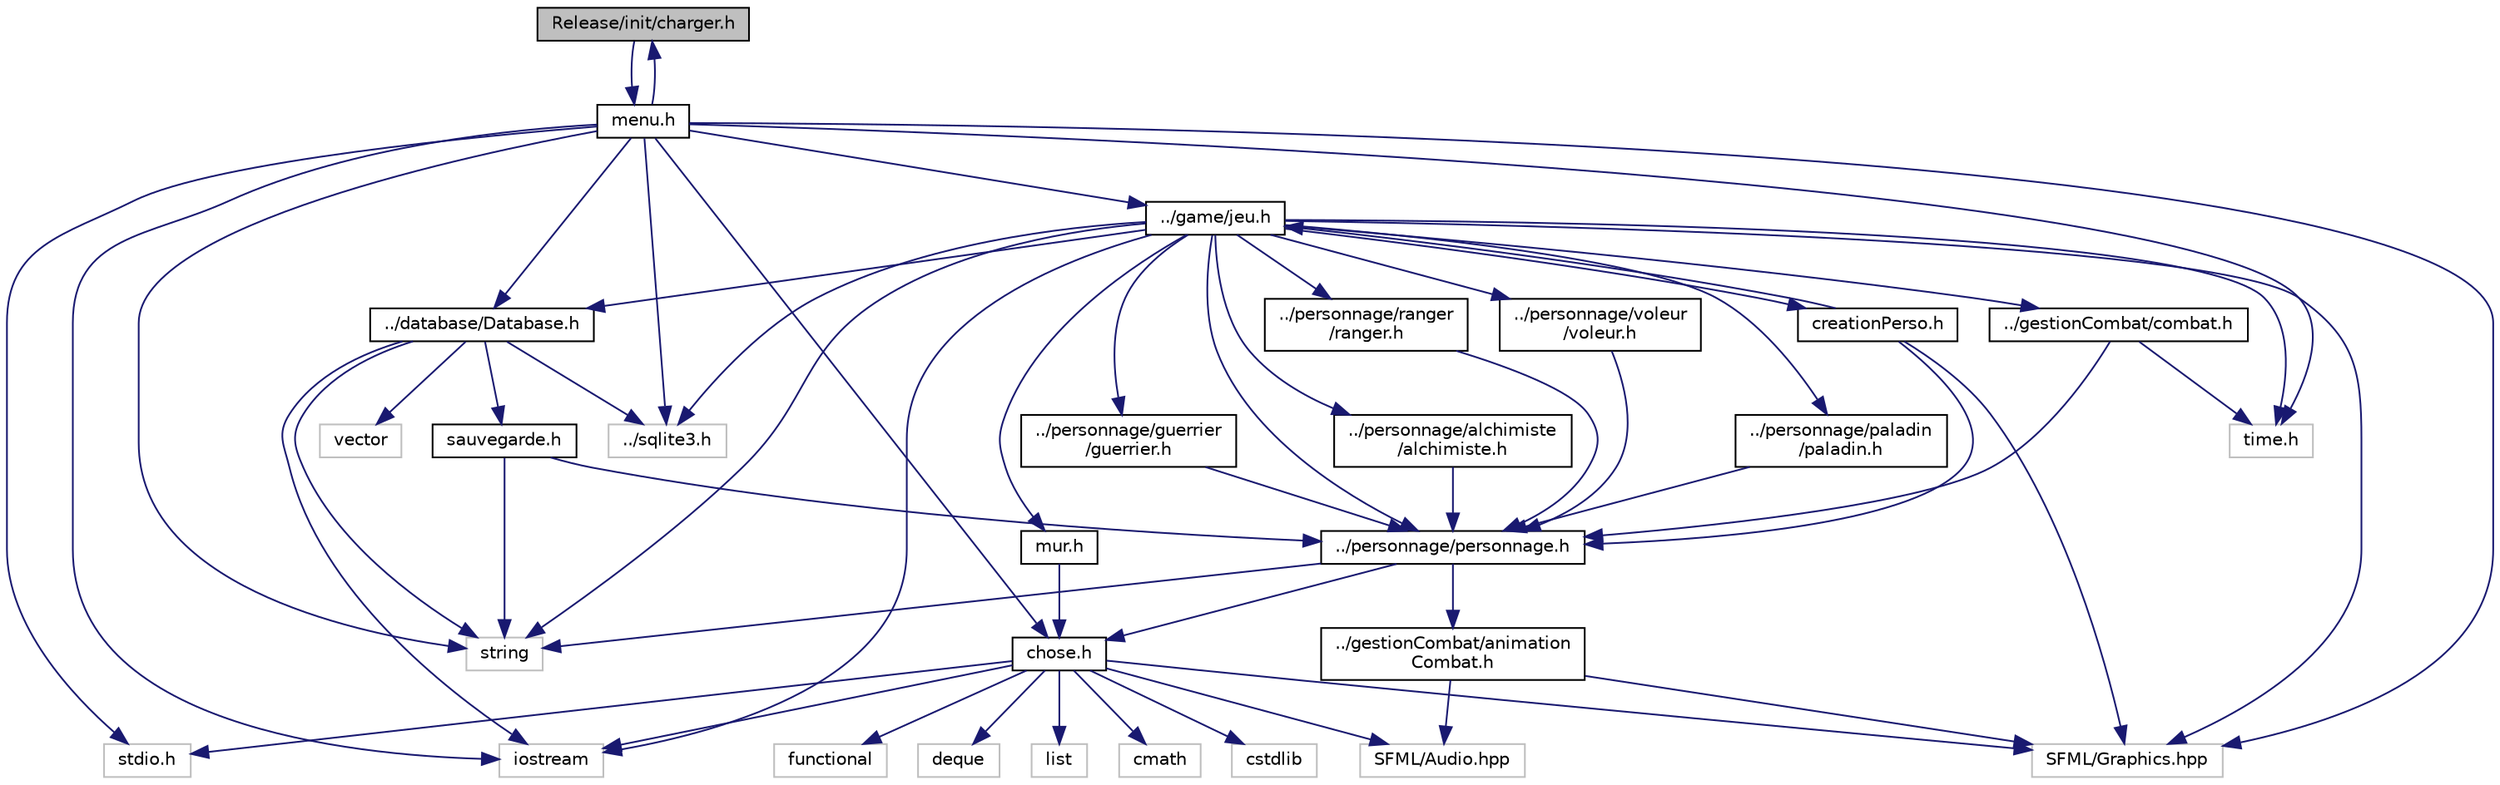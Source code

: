 digraph "Release/init/charger.h"
{
  edge [fontname="Helvetica",fontsize="10",labelfontname="Helvetica",labelfontsize="10"];
  node [fontname="Helvetica",fontsize="10",shape=record];
  Node0 [label="Release/init/charger.h",height=0.2,width=0.4,color="black", fillcolor="grey75", style="filled", fontcolor="black"];
  Node0 -> Node1 [color="midnightblue",fontsize="10",style="solid"];
  Node1 [label="menu.h",height=0.2,width=0.4,color="black", fillcolor="white", style="filled",URL="$menu_8h.html",tooltip="creer une fenetre permettant d&#39;afficher les boutons du menu "];
  Node1 -> Node2 [color="midnightblue",fontsize="10",style="solid"];
  Node2 [label="SFML/Graphics.hpp",height=0.2,width=0.4,color="grey75", fillcolor="white", style="filled"];
  Node1 -> Node3 [color="midnightblue",fontsize="10",style="solid"];
  Node3 [label="iostream",height=0.2,width=0.4,color="grey75", fillcolor="white", style="filled"];
  Node1 -> Node4 [color="midnightblue",fontsize="10",style="solid"];
  Node4 [label="../database/Database.h",height=0.2,width=0.4,color="black", fillcolor="white", style="filled",URL="$_database_8h.html",tooltip="creation ecriture modification d&#39;une bdd fichier database.db   qui permet la sauvegarde d&#39;une partie ..."];
  Node4 -> Node5 [color="midnightblue",fontsize="10",style="solid"];
  Node5 [label="../sqlite3.h",height=0.2,width=0.4,color="grey75", fillcolor="white", style="filled"];
  Node4 -> Node6 [color="midnightblue",fontsize="10",style="solid"];
  Node6 [label="vector",height=0.2,width=0.4,color="grey75", fillcolor="white", style="filled"];
  Node4 -> Node7 [color="midnightblue",fontsize="10",style="solid"];
  Node7 [label="sauvegarde.h",height=0.2,width=0.4,color="black", fillcolor="white", style="filled",URL="$sauvegarde_8h.html",tooltip="classe qui reprend toutes les informations necessaire afin de les stocked en abse de donnee ..."];
  Node7 -> Node8 [color="midnightblue",fontsize="10",style="solid"];
  Node8 [label="string",height=0.2,width=0.4,color="grey75", fillcolor="white", style="filled"];
  Node7 -> Node9 [color="midnightblue",fontsize="10",style="solid"];
  Node9 [label="../personnage/personnage.h",height=0.2,width=0.4,color="black", fillcolor="white", style="filled",URL="$personnage_8h.html",tooltip="creer et gerre les personnages joueurs et IA du jeu "];
  Node9 -> Node10 [color="midnightblue",fontsize="10",style="solid"];
  Node10 [label="chose.h",height=0.2,width=0.4,color="black", fillcolor="white", style="filled",URL="$chose_8h.html",tooltip="creer les entites basique du jeu "];
  Node10 -> Node11 [color="midnightblue",fontsize="10",style="solid"];
  Node11 [label="stdio.h",height=0.2,width=0.4,color="grey75", fillcolor="white", style="filled"];
  Node10 -> Node12 [color="midnightblue",fontsize="10",style="solid"];
  Node12 [label="SFML/Audio.hpp",height=0.2,width=0.4,color="grey75", fillcolor="white", style="filled"];
  Node10 -> Node2 [color="midnightblue",fontsize="10",style="solid"];
  Node10 -> Node3 [color="midnightblue",fontsize="10",style="solid"];
  Node10 -> Node13 [color="midnightblue",fontsize="10",style="solid"];
  Node13 [label="cmath",height=0.2,width=0.4,color="grey75", fillcolor="white", style="filled"];
  Node10 -> Node14 [color="midnightblue",fontsize="10",style="solid"];
  Node14 [label="cstdlib",height=0.2,width=0.4,color="grey75", fillcolor="white", style="filled"];
  Node10 -> Node15 [color="midnightblue",fontsize="10",style="solid"];
  Node15 [label="functional",height=0.2,width=0.4,color="grey75", fillcolor="white", style="filled"];
  Node10 -> Node16 [color="midnightblue",fontsize="10",style="solid"];
  Node16 [label="deque",height=0.2,width=0.4,color="grey75", fillcolor="white", style="filled"];
  Node10 -> Node17 [color="midnightblue",fontsize="10",style="solid"];
  Node17 [label="list",height=0.2,width=0.4,color="grey75", fillcolor="white", style="filled"];
  Node9 -> Node8 [color="midnightblue",fontsize="10",style="solid"];
  Node9 -> Node18 [color="midnightblue",fontsize="10",style="solid"];
  Node18 [label="../gestionCombat/animation\lCombat.h",height=0.2,width=0.4,color="black", fillcolor="white", style="filled",URL="$animation_combat_8h.html",tooltip="permet de creer des animations "];
  Node18 -> Node12 [color="midnightblue",fontsize="10",style="solid"];
  Node18 -> Node2 [color="midnightblue",fontsize="10",style="solid"];
  Node4 -> Node3 [color="midnightblue",fontsize="10",style="solid"];
  Node4 -> Node8 [color="midnightblue",fontsize="10",style="solid"];
  Node1 -> Node5 [color="midnightblue",fontsize="10",style="solid"];
  Node1 -> Node8 [color="midnightblue",fontsize="10",style="solid"];
  Node1 -> Node19 [color="midnightblue",fontsize="10",style="solid"];
  Node19 [label="time.h",height=0.2,width=0.4,color="grey75", fillcolor="white", style="filled"];
  Node1 -> Node10 [color="midnightblue",fontsize="10",style="solid"];
  Node1 -> Node20 [color="midnightblue",fontsize="10",style="solid"];
  Node20 [label="../game/jeu.h",height=0.2,width=0.4,color="black", fillcolor="white", style="filled",URL="$jeu_8h.html",tooltip="permet de jouer apres la creation de personnage "];
  Node20 -> Node2 [color="midnightblue",fontsize="10",style="solid"];
  Node20 -> Node3 [color="midnightblue",fontsize="10",style="solid"];
  Node20 -> Node4 [color="midnightblue",fontsize="10",style="solid"];
  Node20 -> Node5 [color="midnightblue",fontsize="10",style="solid"];
  Node20 -> Node8 [color="midnightblue",fontsize="10",style="solid"];
  Node20 -> Node9 [color="midnightblue",fontsize="10",style="solid"];
  Node20 -> Node21 [color="midnightblue",fontsize="10",style="solid"];
  Node21 [label="mur.h",height=0.2,width=0.4,color="black", fillcolor="white", style="filled",URL="$mur_8h.html",tooltip="permet de creer des blocks "];
  Node21 -> Node10 [color="midnightblue",fontsize="10",style="solid"];
  Node20 -> Node22 [color="midnightblue",fontsize="10",style="solid"];
  Node22 [label="../gestionCombat/combat.h",height=0.2,width=0.4,color="black", fillcolor="white", style="filled",URL="$combat_8h.html",tooltip="permet de gerrer le combat "];
  Node22 -> Node9 [color="midnightblue",fontsize="10",style="solid"];
  Node22 -> Node19 [color="midnightblue",fontsize="10",style="solid"];
  Node20 -> Node23 [color="midnightblue",fontsize="10",style="solid"];
  Node23 [label="../personnage/paladin\l/paladin.h",height=0.2,width=0.4,color="black", fillcolor="white", style="filled",URL="$paladin_8h.html",tooltip="attaque et calcul de soin du metier paladin "];
  Node23 -> Node9 [color="midnightblue",fontsize="10",style="solid"];
  Node20 -> Node19 [color="midnightblue",fontsize="10",style="solid"];
  Node20 -> Node24 [color="midnightblue",fontsize="10",style="solid"];
  Node24 [label="../personnage/guerrier\l/guerrier.h",height=0.2,width=0.4,color="black", fillcolor="white", style="filled",URL="$guerrier_8h.html",tooltip="attaque et calcul de soin du metier guerrier "];
  Node24 -> Node9 [color="midnightblue",fontsize="10",style="solid"];
  Node20 -> Node25 [color="midnightblue",fontsize="10",style="solid"];
  Node25 [label="../personnage/alchimiste\l/alchimiste.h",height=0.2,width=0.4,color="black", fillcolor="white", style="filled",URL="$alchimiste_8h.html",tooltip="attaque et calcul de soin du metier Alchimiste "];
  Node25 -> Node9 [color="midnightblue",fontsize="10",style="solid"];
  Node20 -> Node26 [color="midnightblue",fontsize="10",style="solid"];
  Node26 [label="../personnage/ranger\l/ranger.h",height=0.2,width=0.4,color="black", fillcolor="white", style="filled",URL="$ranger_8h.html",tooltip="attaque et calcul de soin du metier ranger "];
  Node26 -> Node9 [color="midnightblue",fontsize="10",style="solid"];
  Node20 -> Node27 [color="midnightblue",fontsize="10",style="solid"];
  Node27 [label="../personnage/voleur\l/voleur.h",height=0.2,width=0.4,color="black", fillcolor="white", style="filled",URL="$voleur_8h.html",tooltip="attaque et calcul de soin du metier voleur "];
  Node27 -> Node9 [color="midnightblue",fontsize="10",style="solid"];
  Node20 -> Node28 [color="midnightblue",fontsize="10",style="solid"];
  Node28 [label="creationPerso.h",height=0.2,width=0.4,color="black", fillcolor="white", style="filled",URL="$creation_perso_8h.html",tooltip="permet au joueur de cree un personnage "];
  Node28 -> Node9 [color="midnightblue",fontsize="10",style="solid"];
  Node28 -> Node2 [color="midnightblue",fontsize="10",style="solid"];
  Node28 -> Node20 [color="midnightblue",fontsize="10",style="solid"];
  Node1 -> Node11 [color="midnightblue",fontsize="10",style="solid"];
  Node1 -> Node0 [color="midnightblue",fontsize="10",style="solid"];
}
